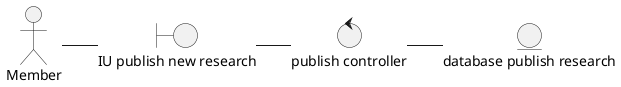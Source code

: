 @startuml uc4_publish_research
:Member: as actor
boundary "IU publish new research" as interface
control "publish controller" as controller
entity "database publish research" as database

'connections
actor -r-- interface
interface -r-- controller
controller -r-- database

@enduml